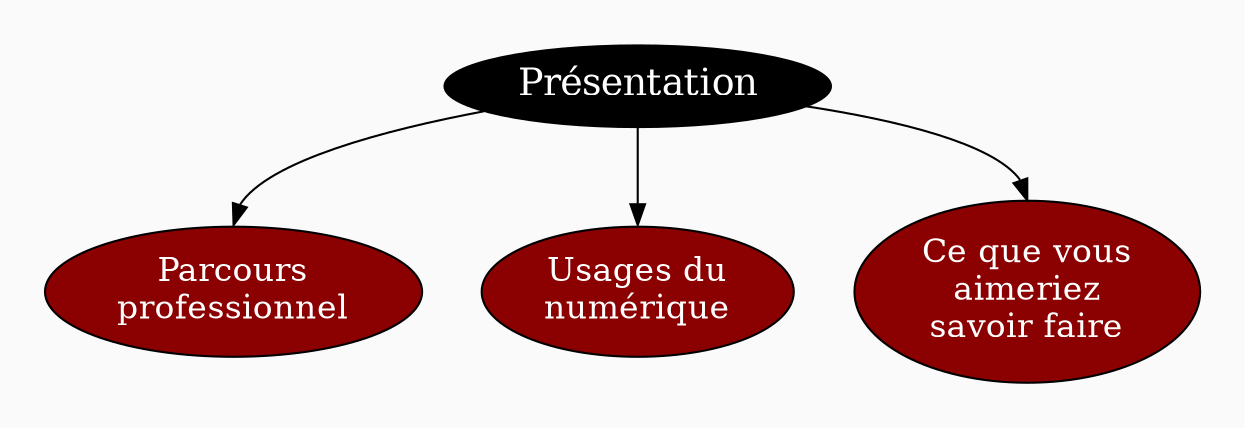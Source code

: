 digraph G {
splines=curves
bgcolor=grey98
pad=0.3
style=filled
edge[minlen=4]
ranksep=0.1
nodesep=0.4

// NIVEAU 1
node[style=filled; fillcolor=12 ; fontcolor=white ; fontsize=18]
// a1[label=""]

a1[label="Présentation"]

// NIVEAU 2
node[style=filled;fillcolor=red4;fontcolor=white; fontsize=16]
// b1[label=""]
a1->{
b1[label="Parcours
professionnel"]
b2[label="Usages du
numérique"]
b3[label="Ce que vous
aimeriez
savoir faire"]
}[headport=n]

}


